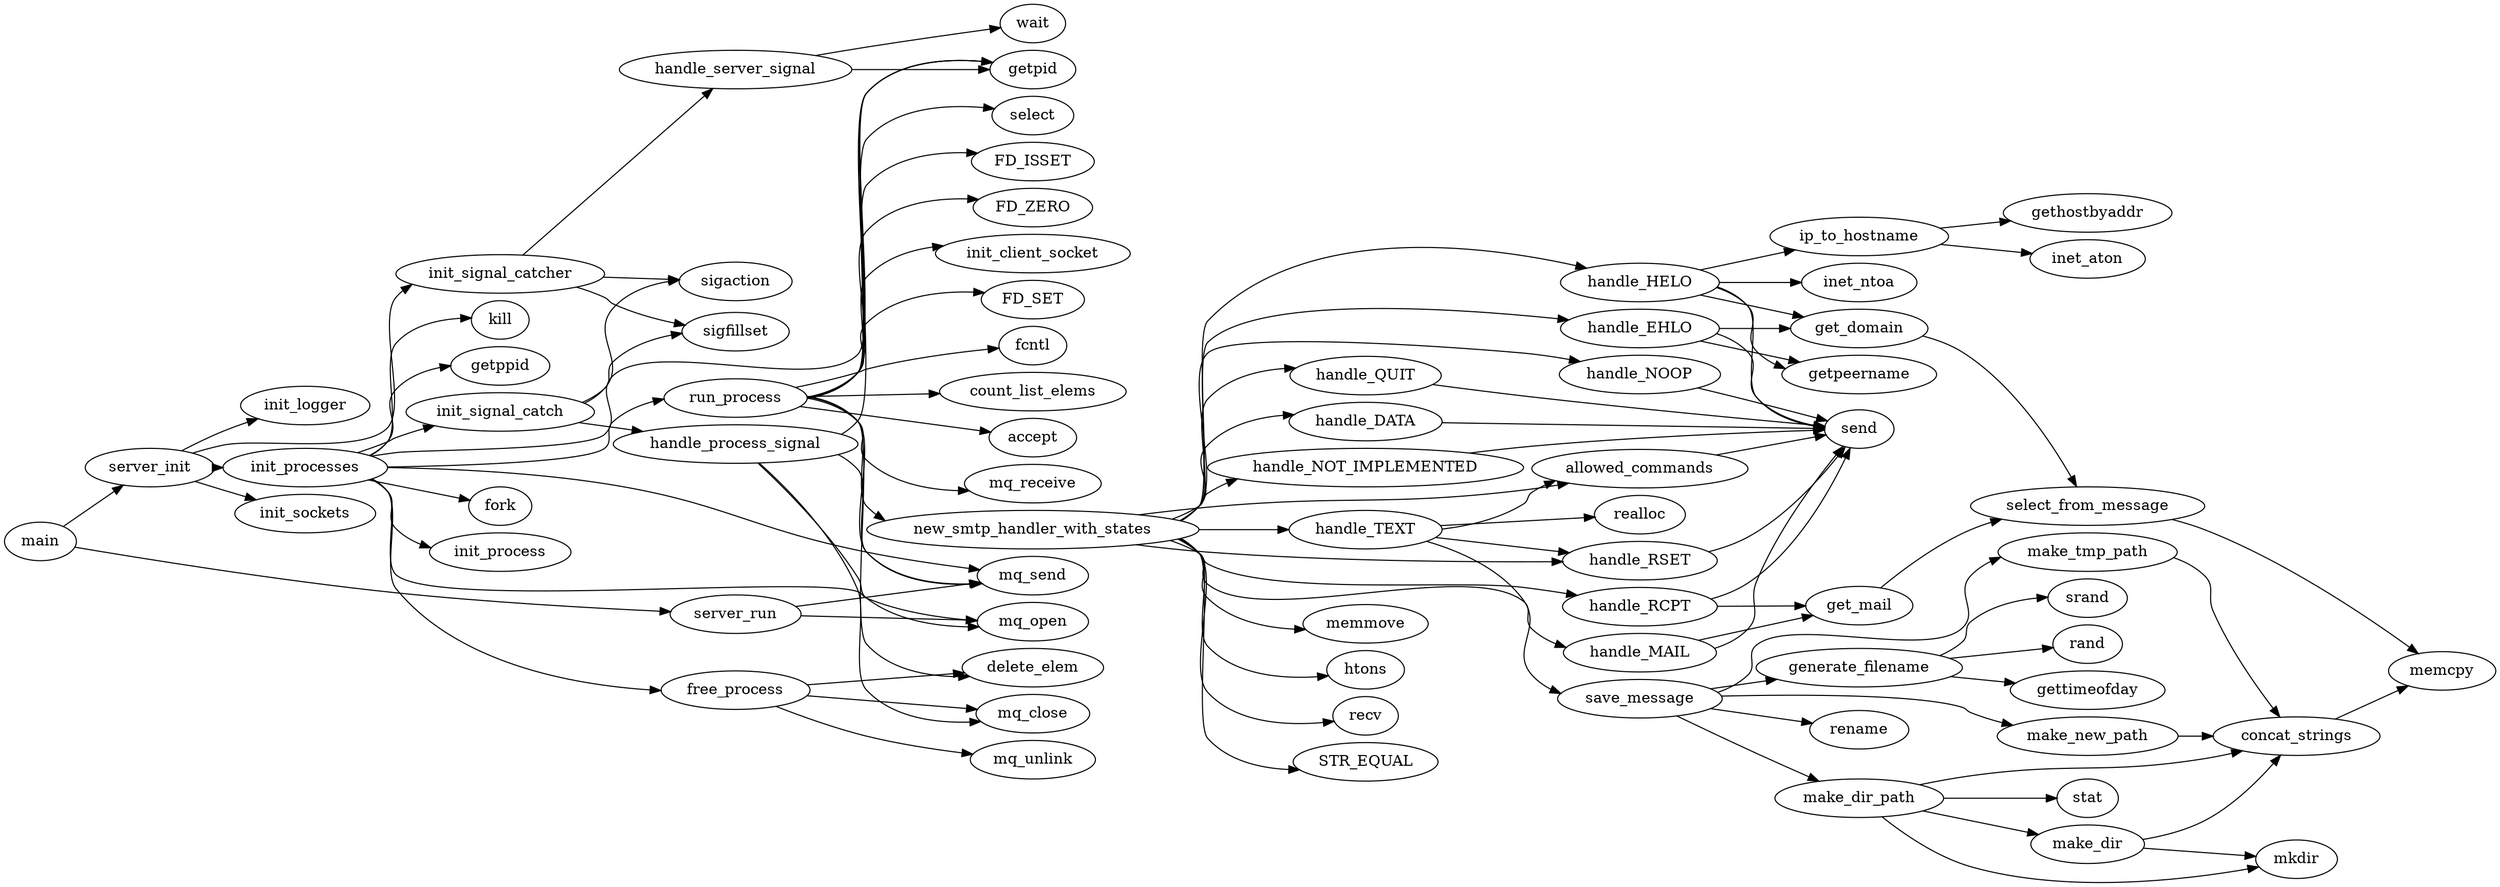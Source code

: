 digraph map {
rankdir=LR;
ranksep=0.1; nodesep=0.1; defaultdist = 0.1; len = 0.1;
init_processes->init_signal_catch;
init_processes->mq_open;
run_process->mq_send;
handle_MAIL->get_mail;
run_process->count_list_elems;
free_process->mq_unlink;
get_mail->select_from_message;
handle_HELO->getpeername;
server_init->init_sockets;
make_dir_path->stat;
concat_strings->memcpy;
init_signal_catch->sigaction;
handle_EHLO->get_domain;
run_process->accept;
handle_MAIL->send;
save_message->make_tmp_path;
run_process->delete_elem;
init_signal_catcher->handle_server_signal;
handle_RCPT->get_mail;
run_process->mq_receive;
handle_HELO->ip_to_hostname;
init_processes->fork;
new_smtp_handler_with_states->handle_RCPT;
run_process->select;
init_processes->getpid;
init_processes->mq_send;
handle_process_signal->getpid;
free_process->mq_close;
main->server_run;
generate_filename->rand;
handle_EHLO->send;
init_processes->init_process;
ip_to_hostname->gethostbyaddr;
save_message->rename;
handle_TEXT->handle_RSET;
free_process->delete_elem;
handle_TEXT->save_message;
handle_NOOP->send;
handle_TEXT->allowed_commands;
handle_HELO->get_domain;
handle_HELO->inet_ntoa;
init_signal_catcher->sigfillset;
get_domain->select_from_message;
run_process->getpid;
make_dir->mkdir;
server_init->init_logger;
run_process->FD_ISSET;
server_run->mq_open;
server_run->mq_send;
new_smtp_handler_with_states->handle_TEXT;
handle_EHLO->getpeername;
generate_filename->gettimeofday;
handle_server_signal->getpid;
new_smtp_handler_with_states->handle_RSET;
handle_QUIT->send;
run_process->FD_ZERO;
new_smtp_handler_with_states->memmove;
init_signal_catcher->sigaction;
run_process->new_smtp_handler_with_states;
handle_process_signal->mq_close;
handle_RCPT->send;
init_signal_catch->handle_process_signal;
new_smtp_handler_with_states->htons;
new_smtp_handler_with_states->handle_NOOP;
run_process->init_client_socket;
ip_to_hostname->inet_aton;
new_smtp_handler_with_states->handle_DATA;
save_message->make_new_path;
init_processes->run_process;
make_dir->concat_strings;
handle_DATA->send;
new_smtp_handler_with_states->handle_MAIL;
new_smtp_handler_with_states->recv;
main->server_init;
run_process->FD_SET;
server_init->init_processes;
handle_process_signal->mq_open;
handle_HELO->send;
new_smtp_handler_with_states->handle_QUIT;
init_signal_catch->sigfillset;
init_processes->kill;
handle_NOT_IMPLEMENTED->send;
save_message->generate_filename;
save_message->make_dir_path;
new_smtp_handler_with_states->STR_EQUAL;
make_tmp_path->concat_strings;
make_dir_path->concat_strings;
allowed_commands->send;
new_smtp_handler_with_states->allowed_commands;
new_smtp_handler_with_states->handle_EHLO;
handle_server_signal->wait;
server_init->init_signal_catcher;
init_processes->getppid;
run_process->fcntl;
handle_TEXT->realloc;
handle_process_signal->mq_send;
generate_filename->srand;
make_new_path->concat_strings;
init_processes->free_process;
handle_RSET->send;
new_smtp_handler_with_states->handle_HELO;
new_smtp_handler_with_states->handle_NOT_IMPLEMENTED;
make_dir_path->mkdir;
make_dir_path->make_dir;
select_from_message->memcpy;
}
